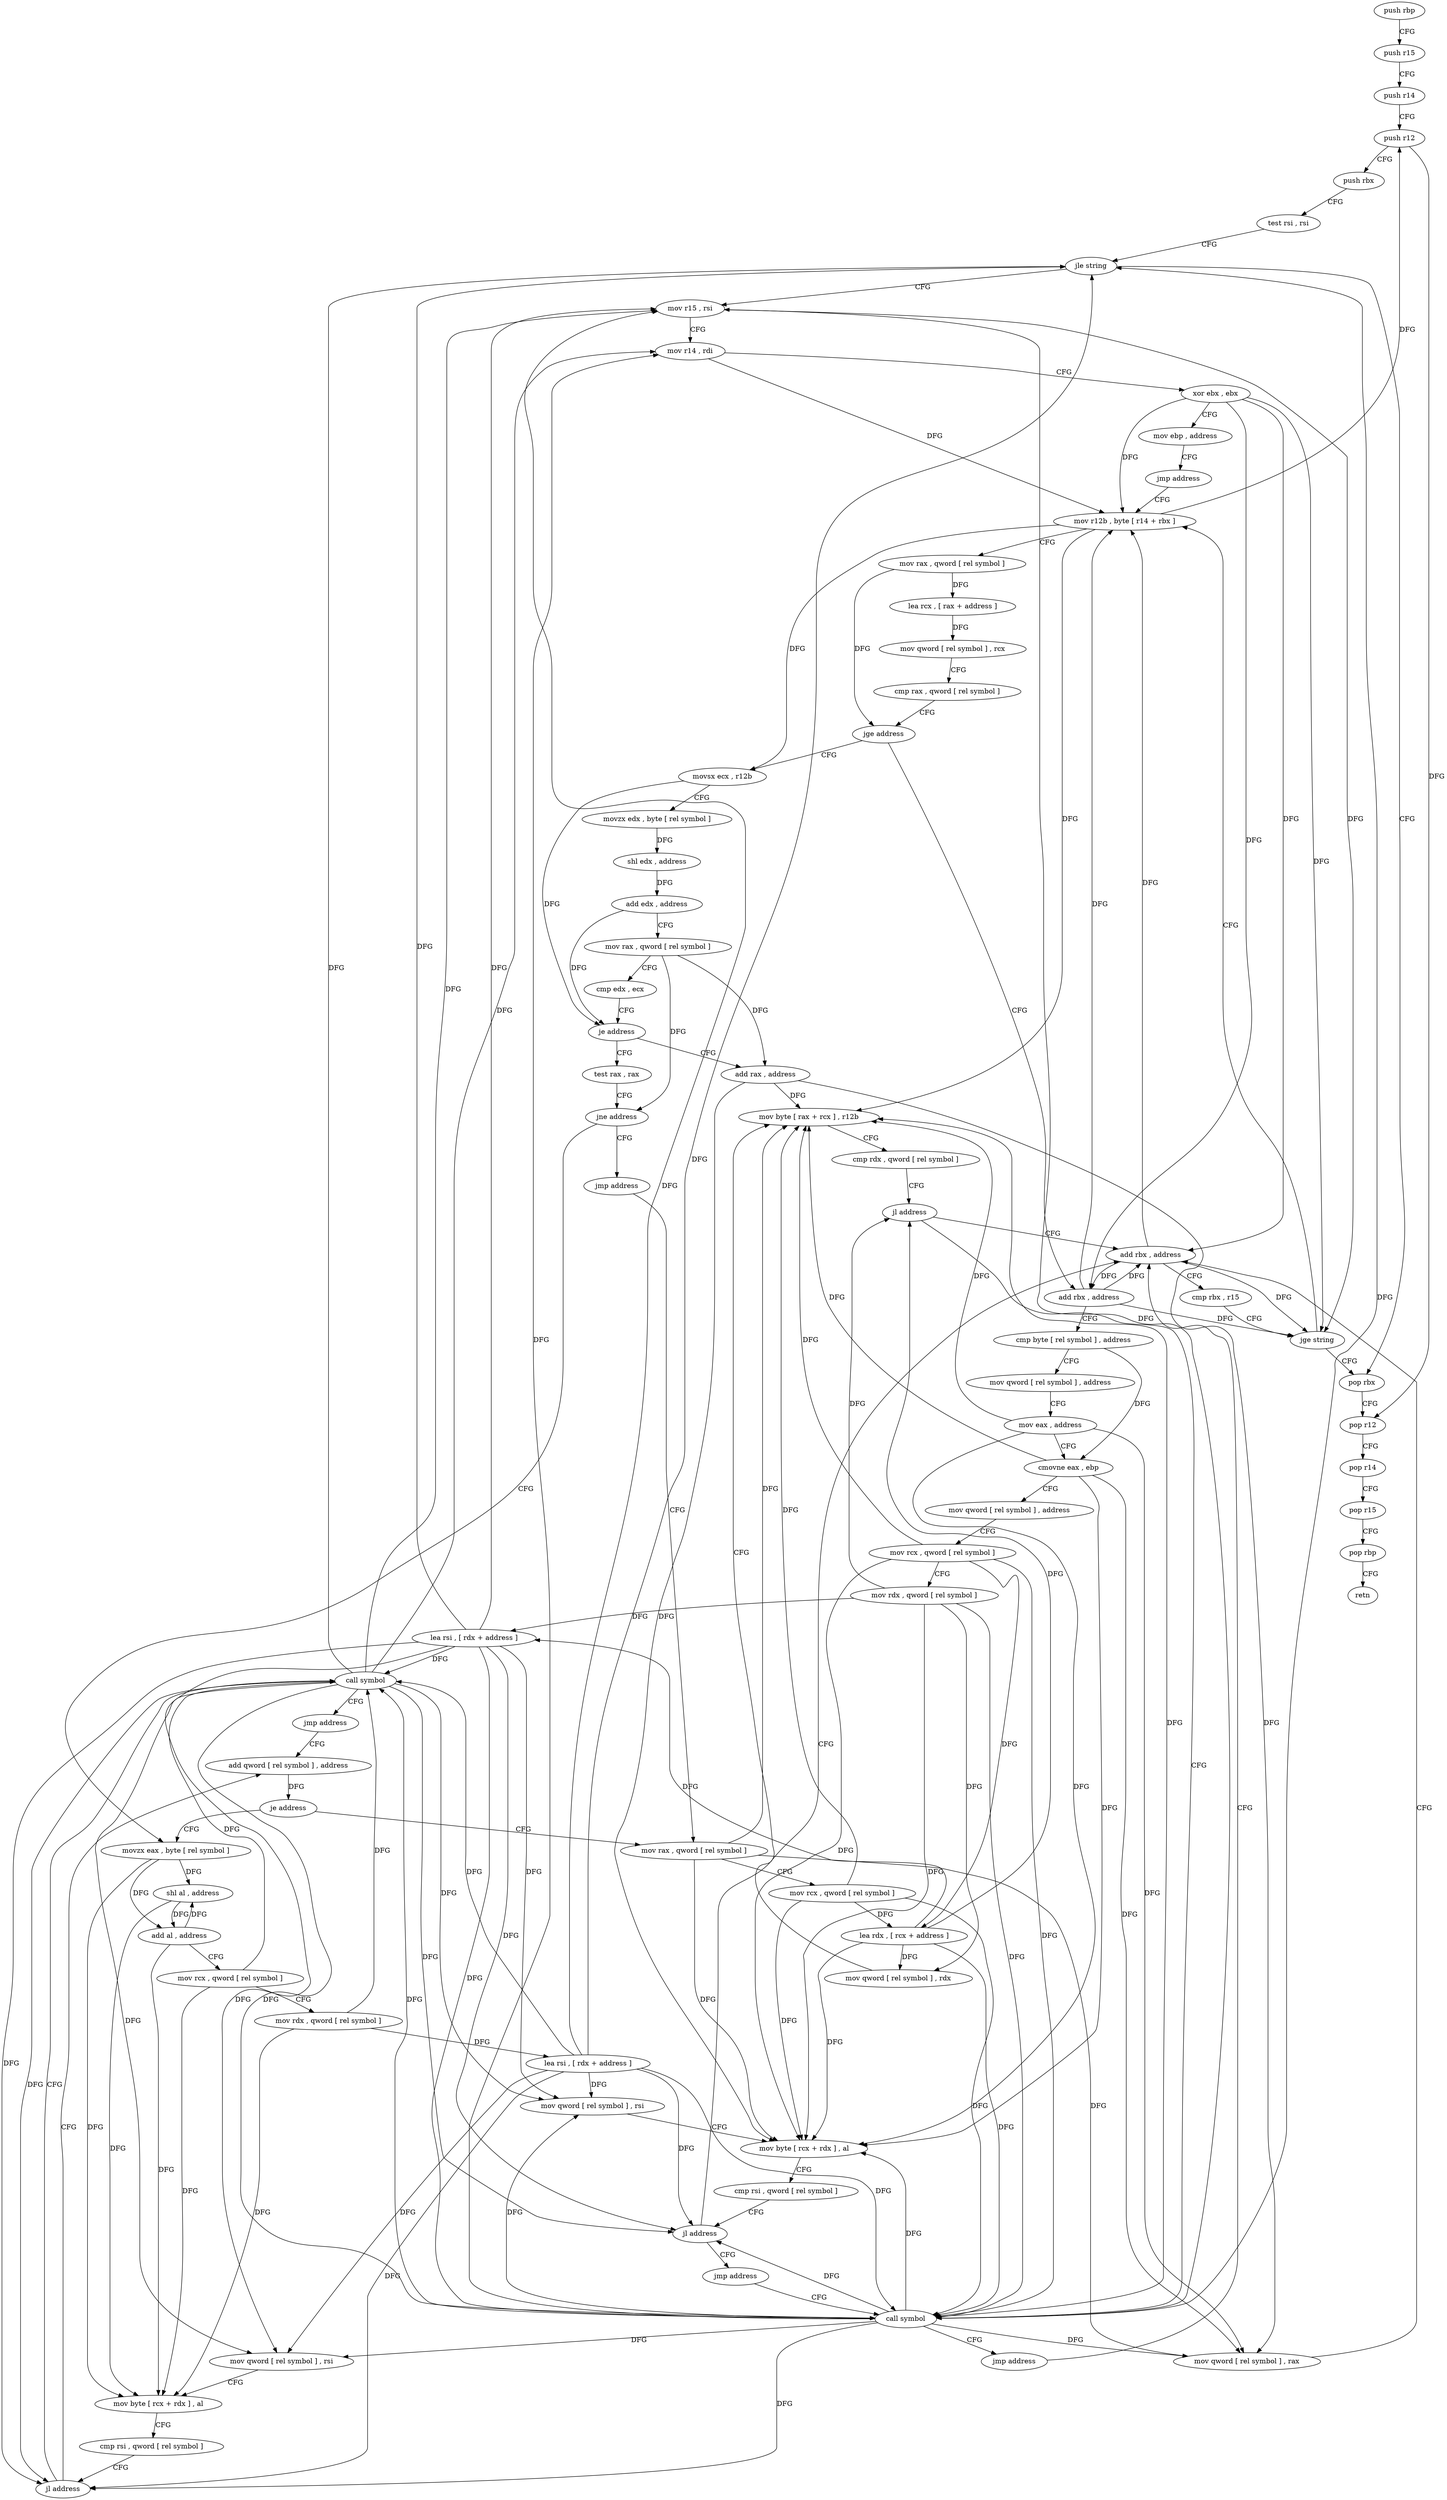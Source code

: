 digraph "func" {
"4215376" [label = "push rbp" ]
"4215377" [label = "push r15" ]
"4215379" [label = "push r14" ]
"4215381" [label = "push r12" ]
"4215383" [label = "push rbx" ]
"4215384" [label = "test rsi , rsi" ]
"4215387" [label = "jle string" ]
"4215732" [label = "pop rbx" ]
"4215393" [label = "mov r15 , rsi" ]
"4215733" [label = "pop r12" ]
"4215735" [label = "pop r14" ]
"4215737" [label = "pop r15" ]
"4215739" [label = "pop rbp" ]
"4215740" [label = "retn" ]
"4215396" [label = "mov r14 , rdi" ]
"4215399" [label = "xor ebx , ebx" ]
"4215401" [label = "mov ebp , address" ]
"4215406" [label = "jmp address" ]
"4215432" [label = "mov r12b , byte [ r14 + rbx ]" ]
"4215436" [label = "mov rax , qword [ rel symbol ]" ]
"4215443" [label = "lea rcx , [ rax + address ]" ]
"4215447" [label = "mov qword [ rel symbol ] , rcx" ]
"4215454" [label = "cmp rax , qword [ rel symbol ]" ]
"4215461" [label = "jge address" ]
"4215584" [label = "add rbx , address" ]
"4215463" [label = "movsx ecx , r12b" ]
"4215588" [label = "cmp byte [ rel symbol ] , address" ]
"4215595" [label = "mov qword [ rel symbol ] , address" ]
"4215606" [label = "mov eax , address" ]
"4215611" [label = "cmovne eax , ebp" ]
"4215614" [label = "mov qword [ rel symbol ] , address" ]
"4215625" [label = "mov rcx , qword [ rel symbol ]" ]
"4215632" [label = "mov rdx , qword [ rel symbol ]" ]
"4215639" [label = "lea rsi , [ rdx + address ]" ]
"4215643" [label = "mov qword [ rel symbol ] , rsi" ]
"4215650" [label = "mov byte [ rcx + rdx ] , al" ]
"4215653" [label = "cmp rsi , qword [ rel symbol ]" ]
"4215660" [label = "jl address" ]
"4215419" [label = "add rbx , address" ]
"4215666" [label = "jmp address" ]
"4215467" [label = "movzx edx , byte [ rel symbol ]" ]
"4215474" [label = "shl edx , address" ]
"4215477" [label = "add edx , address" ]
"4215480" [label = "mov rax , qword [ rel symbol ]" ]
"4215487" [label = "cmp edx , ecx" ]
"4215489" [label = "je address" ]
"4215408" [label = "add rax , address" ]
"4215491" [label = "test rax , rax" ]
"4215423" [label = "cmp rbx , r15" ]
"4215426" [label = "jge string" ]
"4215722" [label = "call symbol" ]
"4215412" [label = "mov qword [ rel symbol ] , rax" ]
"4215494" [label = "jne address" ]
"4215518" [label = "movzx eax , byte [ rel symbol ]" ]
"4215496" [label = "jmp address" ]
"4215727" [label = "jmp address" ]
"4215525" [label = "shl al , address" ]
"4215528" [label = "add al , address" ]
"4215530" [label = "mov rcx , qword [ rel symbol ]" ]
"4215537" [label = "mov rdx , qword [ rel symbol ]" ]
"4215544" [label = "lea rsi , [ rdx + address ]" ]
"4215548" [label = "mov qword [ rel symbol ] , rsi" ]
"4215555" [label = "mov byte [ rcx + rdx ] , al" ]
"4215558" [label = "cmp rsi , qword [ rel symbol ]" ]
"4215565" [label = "jl address" ]
"4215504" [label = "add qword [ rel symbol ] , address" ]
"4215567" [label = "call symbol" ]
"4215680" [label = "mov rax , qword [ rel symbol ]" ]
"4215512" [label = "je address" ]
"4215572" [label = "jmp address" ]
"4215687" [label = "mov rcx , qword [ rel symbol ]" ]
"4215694" [label = "lea rdx , [ rcx + address ]" ]
"4215698" [label = "mov qword [ rel symbol ] , rdx" ]
"4215705" [label = "mov byte [ rax + rcx ] , r12b" ]
"4215709" [label = "cmp rdx , qword [ rel symbol ]" ]
"4215716" [label = "jl address" ]
"4215376" -> "4215377" [ label = "CFG" ]
"4215377" -> "4215379" [ label = "CFG" ]
"4215379" -> "4215381" [ label = "CFG" ]
"4215381" -> "4215383" [ label = "CFG" ]
"4215381" -> "4215733" [ label = "DFG" ]
"4215383" -> "4215384" [ label = "CFG" ]
"4215384" -> "4215387" [ label = "CFG" ]
"4215387" -> "4215732" [ label = "CFG" ]
"4215387" -> "4215393" [ label = "CFG" ]
"4215732" -> "4215733" [ label = "CFG" ]
"4215393" -> "4215396" [ label = "CFG" ]
"4215393" -> "4215426" [ label = "DFG" ]
"4215733" -> "4215735" [ label = "CFG" ]
"4215735" -> "4215737" [ label = "CFG" ]
"4215737" -> "4215739" [ label = "CFG" ]
"4215739" -> "4215740" [ label = "CFG" ]
"4215396" -> "4215399" [ label = "CFG" ]
"4215396" -> "4215432" [ label = "DFG" ]
"4215399" -> "4215401" [ label = "CFG" ]
"4215399" -> "4215432" [ label = "DFG" ]
"4215399" -> "4215584" [ label = "DFG" ]
"4215399" -> "4215419" [ label = "DFG" ]
"4215399" -> "4215426" [ label = "DFG" ]
"4215401" -> "4215406" [ label = "CFG" ]
"4215406" -> "4215432" [ label = "CFG" ]
"4215432" -> "4215436" [ label = "CFG" ]
"4215432" -> "4215381" [ label = "DFG" ]
"4215432" -> "4215463" [ label = "DFG" ]
"4215432" -> "4215705" [ label = "DFG" ]
"4215436" -> "4215443" [ label = "DFG" ]
"4215436" -> "4215461" [ label = "DFG" ]
"4215443" -> "4215447" [ label = "DFG" ]
"4215447" -> "4215454" [ label = "CFG" ]
"4215454" -> "4215461" [ label = "CFG" ]
"4215461" -> "4215584" [ label = "CFG" ]
"4215461" -> "4215463" [ label = "CFG" ]
"4215584" -> "4215588" [ label = "CFG" ]
"4215584" -> "4215432" [ label = "DFG" ]
"4215584" -> "4215419" [ label = "DFG" ]
"4215584" -> "4215426" [ label = "DFG" ]
"4215463" -> "4215467" [ label = "CFG" ]
"4215463" -> "4215489" [ label = "DFG" ]
"4215588" -> "4215595" [ label = "CFG" ]
"4215588" -> "4215611" [ label = "DFG" ]
"4215595" -> "4215606" [ label = "CFG" ]
"4215606" -> "4215611" [ label = "CFG" ]
"4215606" -> "4215650" [ label = "DFG" ]
"4215606" -> "4215412" [ label = "DFG" ]
"4215606" -> "4215705" [ label = "DFG" ]
"4215611" -> "4215614" [ label = "CFG" ]
"4215611" -> "4215650" [ label = "DFG" ]
"4215611" -> "4215412" [ label = "DFG" ]
"4215611" -> "4215705" [ label = "DFG" ]
"4215614" -> "4215625" [ label = "CFG" ]
"4215625" -> "4215632" [ label = "CFG" ]
"4215625" -> "4215650" [ label = "DFG" ]
"4215625" -> "4215722" [ label = "DFG" ]
"4215625" -> "4215694" [ label = "DFG" ]
"4215625" -> "4215705" [ label = "DFG" ]
"4215632" -> "4215639" [ label = "DFG" ]
"4215632" -> "4215650" [ label = "DFG" ]
"4215632" -> "4215722" [ label = "DFG" ]
"4215632" -> "4215698" [ label = "DFG" ]
"4215632" -> "4215716" [ label = "DFG" ]
"4215639" -> "4215643" [ label = "DFG" ]
"4215639" -> "4215387" [ label = "DFG" ]
"4215639" -> "4215393" [ label = "DFG" ]
"4215639" -> "4215660" [ label = "DFG" ]
"4215639" -> "4215548" [ label = "DFG" ]
"4215639" -> "4215565" [ label = "DFG" ]
"4215639" -> "4215722" [ label = "DFG" ]
"4215639" -> "4215567" [ label = "DFG" ]
"4215643" -> "4215650" [ label = "CFG" ]
"4215650" -> "4215653" [ label = "CFG" ]
"4215653" -> "4215660" [ label = "CFG" ]
"4215660" -> "4215419" [ label = "CFG" ]
"4215660" -> "4215666" [ label = "CFG" ]
"4215419" -> "4215423" [ label = "CFG" ]
"4215419" -> "4215432" [ label = "DFG" ]
"4215419" -> "4215584" [ label = "DFG" ]
"4215419" -> "4215426" [ label = "DFG" ]
"4215666" -> "4215722" [ label = "CFG" ]
"4215467" -> "4215474" [ label = "DFG" ]
"4215474" -> "4215477" [ label = "DFG" ]
"4215477" -> "4215480" [ label = "CFG" ]
"4215477" -> "4215489" [ label = "DFG" ]
"4215480" -> "4215487" [ label = "CFG" ]
"4215480" -> "4215408" [ label = "DFG" ]
"4215480" -> "4215494" [ label = "DFG" ]
"4215487" -> "4215489" [ label = "CFG" ]
"4215489" -> "4215408" [ label = "CFG" ]
"4215489" -> "4215491" [ label = "CFG" ]
"4215408" -> "4215412" [ label = "DFG" ]
"4215408" -> "4215650" [ label = "DFG" ]
"4215408" -> "4215705" [ label = "DFG" ]
"4215491" -> "4215494" [ label = "CFG" ]
"4215423" -> "4215426" [ label = "CFG" ]
"4215426" -> "4215732" [ label = "CFG" ]
"4215426" -> "4215432" [ label = "CFG" ]
"4215722" -> "4215727" [ label = "CFG" ]
"4215722" -> "4215387" [ label = "DFG" ]
"4215722" -> "4215393" [ label = "DFG" ]
"4215722" -> "4215396" [ label = "DFG" ]
"4215722" -> "4215643" [ label = "DFG" ]
"4215722" -> "4215650" [ label = "DFG" ]
"4215722" -> "4215660" [ label = "DFG" ]
"4215722" -> "4215412" [ label = "DFG" ]
"4215722" -> "4215548" [ label = "DFG" ]
"4215722" -> "4215565" [ label = "DFG" ]
"4215722" -> "4215705" [ label = "DFG" ]
"4215722" -> "4215567" [ label = "DFG" ]
"4215412" -> "4215419" [ label = "CFG" ]
"4215494" -> "4215518" [ label = "CFG" ]
"4215494" -> "4215496" [ label = "CFG" ]
"4215518" -> "4215525" [ label = "DFG" ]
"4215518" -> "4215528" [ label = "DFG" ]
"4215518" -> "4215555" [ label = "DFG" ]
"4215496" -> "4215680" [ label = "CFG" ]
"4215727" -> "4215419" [ label = "CFG" ]
"4215525" -> "4215528" [ label = "DFG" ]
"4215525" -> "4215555" [ label = "DFG" ]
"4215528" -> "4215530" [ label = "CFG" ]
"4215528" -> "4215525" [ label = "DFG" ]
"4215528" -> "4215555" [ label = "DFG" ]
"4215530" -> "4215537" [ label = "CFG" ]
"4215530" -> "4215555" [ label = "DFG" ]
"4215530" -> "4215567" [ label = "DFG" ]
"4215537" -> "4215544" [ label = "DFG" ]
"4215537" -> "4215555" [ label = "DFG" ]
"4215537" -> "4215567" [ label = "DFG" ]
"4215544" -> "4215548" [ label = "DFG" ]
"4215544" -> "4215387" [ label = "DFG" ]
"4215544" -> "4215393" [ label = "DFG" ]
"4215544" -> "4215643" [ label = "DFG" ]
"4215544" -> "4215660" [ label = "DFG" ]
"4215544" -> "4215565" [ label = "DFG" ]
"4215544" -> "4215722" [ label = "DFG" ]
"4215544" -> "4215567" [ label = "DFG" ]
"4215548" -> "4215555" [ label = "CFG" ]
"4215555" -> "4215558" [ label = "CFG" ]
"4215558" -> "4215565" [ label = "CFG" ]
"4215565" -> "4215504" [ label = "CFG" ]
"4215565" -> "4215567" [ label = "CFG" ]
"4215504" -> "4215512" [ label = "DFG" ]
"4215567" -> "4215572" [ label = "CFG" ]
"4215567" -> "4215387" [ label = "DFG" ]
"4215567" -> "4215393" [ label = "DFG" ]
"4215567" -> "4215396" [ label = "DFG" ]
"4215567" -> "4215643" [ label = "DFG" ]
"4215567" -> "4215660" [ label = "DFG" ]
"4215567" -> "4215548" [ label = "DFG" ]
"4215567" -> "4215565" [ label = "DFG" ]
"4215567" -> "4215722" [ label = "DFG" ]
"4215680" -> "4215687" [ label = "CFG" ]
"4215680" -> "4215650" [ label = "DFG" ]
"4215680" -> "4215412" [ label = "DFG" ]
"4215680" -> "4215705" [ label = "DFG" ]
"4215512" -> "4215680" [ label = "CFG" ]
"4215512" -> "4215518" [ label = "CFG" ]
"4215572" -> "4215504" [ label = "CFG" ]
"4215687" -> "4215694" [ label = "DFG" ]
"4215687" -> "4215722" [ label = "DFG" ]
"4215687" -> "4215650" [ label = "DFG" ]
"4215687" -> "4215705" [ label = "DFG" ]
"4215694" -> "4215698" [ label = "DFG" ]
"4215694" -> "4215639" [ label = "DFG" ]
"4215694" -> "4215650" [ label = "DFG" ]
"4215694" -> "4215722" [ label = "DFG" ]
"4215694" -> "4215716" [ label = "DFG" ]
"4215698" -> "4215705" [ label = "CFG" ]
"4215705" -> "4215709" [ label = "CFG" ]
"4215709" -> "4215716" [ label = "CFG" ]
"4215716" -> "4215419" [ label = "CFG" ]
"4215716" -> "4215722" [ label = "CFG" ]
}
